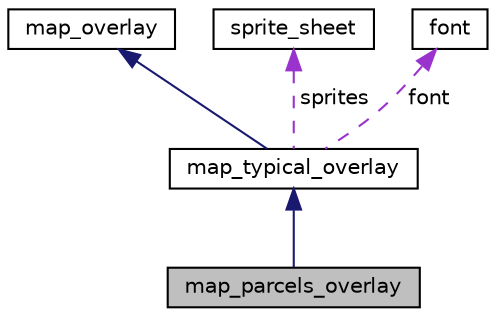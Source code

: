 digraph "map_parcels_overlay"
{
 // LATEX_PDF_SIZE
  edge [fontname="Helvetica",fontsize="10",labelfontname="Helvetica",labelfontsize="10"];
  node [fontname="Helvetica",fontsize="10",shape=record];
  Node1 [label="map_parcels_overlay",height=0.2,width=0.4,color="black", fillcolor="grey75", style="filled", fontcolor="black",tooltip=" "];
  Node2 -> Node1 [dir="back",color="midnightblue",fontsize="10",style="solid",fontname="Helvetica"];
  Node2 [label="map_typical_overlay",height=0.2,width=0.4,color="black", fillcolor="white", style="filled",URL="$classmap__typical__overlay.html",tooltip=" "];
  Node3 -> Node2 [dir="back",color="midnightblue",fontsize="10",style="solid",fontname="Helvetica"];
  Node3 [label="map_overlay",height=0.2,width=0.4,color="black", fillcolor="white", style="filled",URL="$classmap__overlay.html",tooltip=" "];
  Node4 -> Node2 [dir="back",color="darkorchid3",fontsize="10",style="dashed",label=" sprites" ,fontname="Helvetica"];
  Node4 [label="sprite_sheet",height=0.2,width=0.4,color="black", fillcolor="white", style="filled",URL="$classsprite__sheet.html",tooltip="Sheet of sprites."];
  Node5 -> Node2 [dir="back",color="darkorchid3",fontsize="10",style="dashed",label=" font" ,fontname="Helvetica"];
  Node5 [label="font",height=0.2,width=0.4,color="black", fillcolor="white", style="filled",URL="$classfont.html",tooltip=" "];
}
